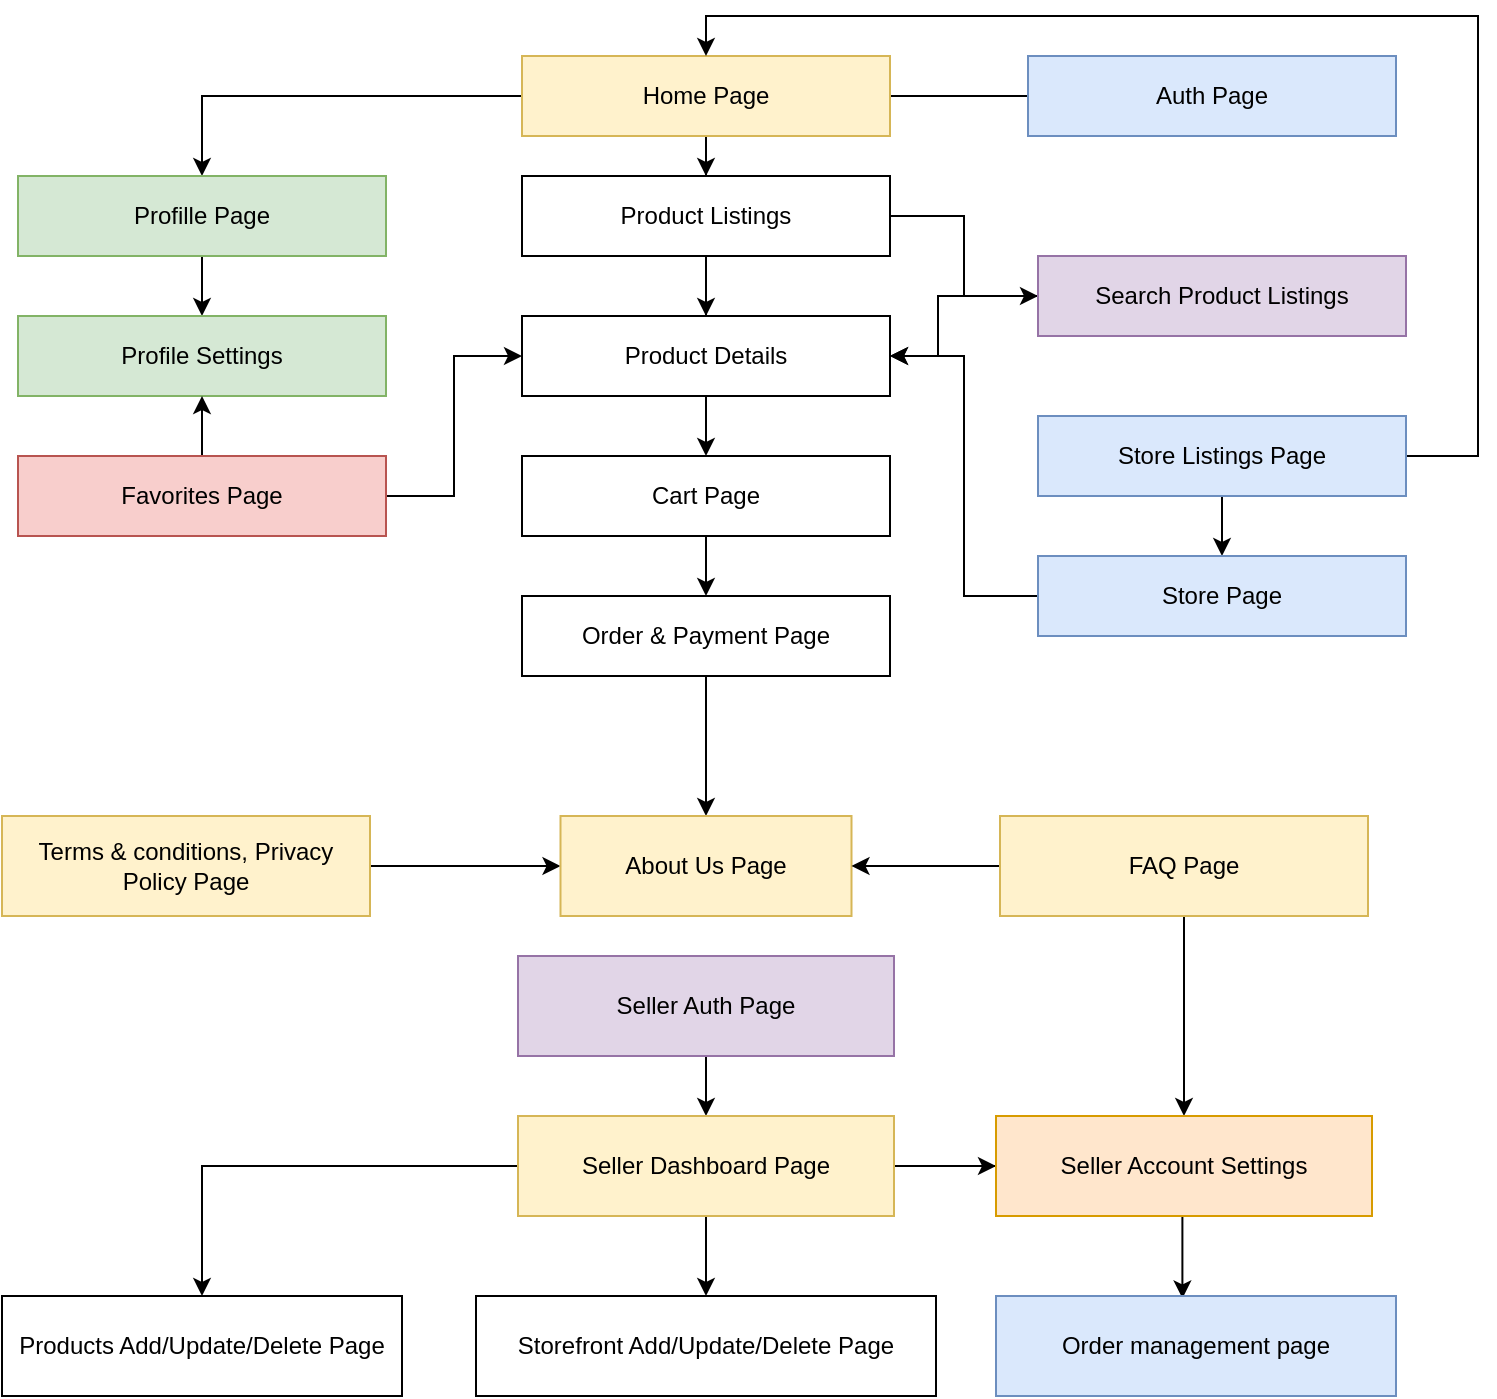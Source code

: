 <mxfile version="21.7.0" type="github">
  <diagram name="Page-1" id="pmae3yVPODafDrBMmQs1">
    <mxGraphModel dx="2662" dy="1200" grid="1" gridSize="10" guides="1" tooltips="1" connect="1" arrows="1" fold="1" page="1" pageScale="1" pageWidth="827" pageHeight="1169" math="0" shadow="0">
      <root>
        <mxCell id="0" />
        <mxCell id="1" parent="0" />
        <mxCell id="a40wpVU0w3DmStkUdpJO-24" value="" style="edgeStyle=orthogonalEdgeStyle;rounded=0;orthogonalLoop=1;jettySize=auto;html=1;" parent="1" source="a40wpVU0w3DmStkUdpJO-1" target="a40wpVU0w3DmStkUdpJO-4" edge="1">
          <mxGeometry relative="1" as="geometry" />
        </mxCell>
        <mxCell id="a40wpVU0w3DmStkUdpJO-1" value="Auth Page" style="rounded=0;whiteSpace=wrap;html=1;fillColor=#dae8fc;strokeColor=#6c8ebf;" parent="1" vertex="1">
          <mxGeometry x="575" y="100" width="184" height="40" as="geometry" />
        </mxCell>
        <mxCell id="a40wpVU0w3DmStkUdpJO-17" value="" style="edgeStyle=orthogonalEdgeStyle;rounded=0;orthogonalLoop=1;jettySize=auto;html=1;" parent="1" source="a40wpVU0w3DmStkUdpJO-3" target="a40wpVU0w3DmStkUdpJO-5" edge="1">
          <mxGeometry relative="1" as="geometry" />
        </mxCell>
        <mxCell id="a40wpVU0w3DmStkUdpJO-23" value="" style="edgeStyle=orthogonalEdgeStyle;rounded=0;orthogonalLoop=1;jettySize=auto;html=1;" parent="1" source="a40wpVU0w3DmStkUdpJO-3" target="a40wpVU0w3DmStkUdpJO-9" edge="1">
          <mxGeometry relative="1" as="geometry" />
        </mxCell>
        <mxCell id="a40wpVU0w3DmStkUdpJO-3" value="Home Page" style="rounded=0;whiteSpace=wrap;html=1;fillColor=#fff2cc;strokeColor=#d6b656;" parent="1" vertex="1">
          <mxGeometry x="322" y="100" width="184" height="40" as="geometry" />
        </mxCell>
        <mxCell id="a40wpVU0w3DmStkUdpJO-15" value="" style="edgeStyle=orthogonalEdgeStyle;rounded=0;orthogonalLoop=1;jettySize=auto;html=1;" parent="1" source="a40wpVU0w3DmStkUdpJO-4" target="a40wpVU0w3DmStkUdpJO-6" edge="1">
          <mxGeometry relative="1" as="geometry" />
        </mxCell>
        <mxCell id="a40wpVU0w3DmStkUdpJO-18" value="" style="edgeStyle=orthogonalEdgeStyle;rounded=0;orthogonalLoop=1;jettySize=auto;html=1;" parent="1" source="a40wpVU0w3DmStkUdpJO-4" target="a40wpVU0w3DmStkUdpJO-8" edge="1">
          <mxGeometry relative="1" as="geometry" />
        </mxCell>
        <mxCell id="a40wpVU0w3DmStkUdpJO-4" value="Product Listings" style="rounded=0;whiteSpace=wrap;html=1;" parent="1" vertex="1">
          <mxGeometry x="322" y="160" width="184" height="40" as="geometry" />
        </mxCell>
        <mxCell id="a40wpVU0w3DmStkUdpJO-5" value="Product Details" style="rounded=0;whiteSpace=wrap;html=1;" parent="1" vertex="1">
          <mxGeometry x="322" y="230" width="184" height="40" as="geometry" />
        </mxCell>
        <mxCell id="a40wpVU0w3DmStkUdpJO-16" value="" style="edgeStyle=orthogonalEdgeStyle;rounded=0;orthogonalLoop=1;jettySize=auto;html=1;" parent="1" source="a40wpVU0w3DmStkUdpJO-6" target="a40wpVU0w3DmStkUdpJO-7" edge="1">
          <mxGeometry relative="1" as="geometry" />
        </mxCell>
        <mxCell id="a40wpVU0w3DmStkUdpJO-6" value="Cart Page" style="rounded=0;whiteSpace=wrap;html=1;" parent="1" vertex="1">
          <mxGeometry x="322" y="300" width="184" height="40" as="geometry" />
        </mxCell>
        <mxCell id="eCm9nZn1xHiflIMN1Gaj-28" style="edgeStyle=orthogonalEdgeStyle;rounded=0;orthogonalLoop=1;jettySize=auto;html=1;entryX=0.5;entryY=0;entryDx=0;entryDy=0;" parent="1" source="a40wpVU0w3DmStkUdpJO-7" target="a40wpVU0w3DmStkUdpJO-12" edge="1">
          <mxGeometry relative="1" as="geometry" />
        </mxCell>
        <mxCell id="a40wpVU0w3DmStkUdpJO-7" value="Order &amp;amp; Payment Page" style="rounded=0;whiteSpace=wrap;html=1;" parent="1" vertex="1">
          <mxGeometry x="322" y="370" width="184" height="40" as="geometry" />
        </mxCell>
        <mxCell id="a40wpVU0w3DmStkUdpJO-22" style="edgeStyle=orthogonalEdgeStyle;rounded=0;orthogonalLoop=1;jettySize=auto;html=1;entryX=1;entryY=0.5;entryDx=0;entryDy=0;" parent="1" source="a40wpVU0w3DmStkUdpJO-8" target="a40wpVU0w3DmStkUdpJO-5" edge="1">
          <mxGeometry relative="1" as="geometry">
            <mxPoint x="590" y="270" as="targetPoint" />
            <Array as="points">
              <mxPoint x="530" y="220" />
              <mxPoint x="530" y="250" />
            </Array>
          </mxGeometry>
        </mxCell>
        <mxCell id="a40wpVU0w3DmStkUdpJO-8" value="Search Product Listings" style="rounded=0;whiteSpace=wrap;html=1;fillColor=#e1d5e7;strokeColor=#9673a6;" parent="1" vertex="1">
          <mxGeometry x="580" y="200" width="184" height="40" as="geometry" />
        </mxCell>
        <mxCell id="eCm9nZn1xHiflIMN1Gaj-5" style="edgeStyle=orthogonalEdgeStyle;rounded=0;orthogonalLoop=1;jettySize=auto;html=1;entryX=0.5;entryY=0;entryDx=0;entryDy=0;" parent="1" source="a40wpVU0w3DmStkUdpJO-9" target="eCm9nZn1xHiflIMN1Gaj-4" edge="1">
          <mxGeometry relative="1" as="geometry" />
        </mxCell>
        <mxCell id="a40wpVU0w3DmStkUdpJO-9" value="Profille Page" style="rounded=0;whiteSpace=wrap;html=1;fillColor=#d5e8d4;strokeColor=#82b366;" parent="1" vertex="1">
          <mxGeometry x="70" y="160" width="184" height="40" as="geometry" />
        </mxCell>
        <mxCell id="-k50eKzItfKri7HKqMFH-2" style="edgeStyle=orthogonalEdgeStyle;rounded=0;orthogonalLoop=1;jettySize=auto;html=1;entryX=0;entryY=0.5;entryDx=0;entryDy=0;" edge="1" parent="1" source="a40wpVU0w3DmStkUdpJO-11" target="a40wpVU0w3DmStkUdpJO-12">
          <mxGeometry relative="1" as="geometry" />
        </mxCell>
        <mxCell id="a40wpVU0w3DmStkUdpJO-11" value="Terms &amp;amp; conditions, Privacy Policy Page" style="rounded=0;whiteSpace=wrap;html=1;fillColor=#fff2cc;strokeColor=#d6b656;" parent="1" vertex="1">
          <mxGeometry x="62" y="480" width="184" height="50" as="geometry" />
        </mxCell>
        <mxCell id="a40wpVU0w3DmStkUdpJO-12" value="About Us Page" style="rounded=0;whiteSpace=wrap;html=1;fillColor=#fff2cc;strokeColor=#d6b656;" parent="1" vertex="1">
          <mxGeometry x="341.25" y="480" width="145.5" height="50" as="geometry" />
        </mxCell>
        <mxCell id="eCm9nZn1xHiflIMN1Gaj-8" value="" style="edgeStyle=orthogonalEdgeStyle;rounded=0;orthogonalLoop=1;jettySize=auto;html=1;" parent="1" source="wylSf0W57zlD3DoviU_3-1" target="eCm9nZn1xHiflIMN1Gaj-6" edge="1">
          <mxGeometry relative="1" as="geometry" />
        </mxCell>
        <mxCell id="eCm9nZn1xHiflIMN1Gaj-11" style="edgeStyle=orthogonalEdgeStyle;rounded=0;orthogonalLoop=1;jettySize=auto;html=1;entryX=0.5;entryY=0;entryDx=0;entryDy=0;" parent="1" source="wylSf0W57zlD3DoviU_3-1" target="a40wpVU0w3DmStkUdpJO-3" edge="1">
          <mxGeometry relative="1" as="geometry">
            <Array as="points">
              <mxPoint x="800" y="300" />
              <mxPoint x="800" y="80" />
              <mxPoint x="414" y="80" />
            </Array>
          </mxGeometry>
        </mxCell>
        <mxCell id="wylSf0W57zlD3DoviU_3-1" value="Store Listings Page" style="rounded=0;whiteSpace=wrap;html=1;fillColor=#dae8fc;strokeColor=#6c8ebf;" parent="1" vertex="1">
          <mxGeometry x="580" y="280" width="184" height="40" as="geometry" />
        </mxCell>
        <mxCell id="eCm9nZn1xHiflIMN1Gaj-27" style="edgeStyle=orthogonalEdgeStyle;rounded=0;orthogonalLoop=1;jettySize=auto;html=1;entryX=1;entryY=0.5;entryDx=0;entryDy=0;" parent="1" source="eCm9nZn1xHiflIMN1Gaj-2" edge="1" target="a40wpVU0w3DmStkUdpJO-12">
          <mxGeometry relative="1" as="geometry">
            <mxPoint x="510" y="480.0" as="targetPoint" />
          </mxGeometry>
        </mxCell>
        <mxCell id="-k50eKzItfKri7HKqMFH-3" value="" style="edgeStyle=orthogonalEdgeStyle;rounded=0;orthogonalLoop=1;jettySize=auto;html=1;" edge="1" parent="1" source="eCm9nZn1xHiflIMN1Gaj-2" target="eCm9nZn1xHiflIMN1Gaj-20">
          <mxGeometry relative="1" as="geometry" />
        </mxCell>
        <mxCell id="eCm9nZn1xHiflIMN1Gaj-2" value="FAQ Page" style="rounded=0;whiteSpace=wrap;html=1;fillColor=#fff2cc;strokeColor=#d6b656;" parent="1" vertex="1">
          <mxGeometry x="561" y="480" width="184" height="50" as="geometry" />
        </mxCell>
        <mxCell id="eCm9nZn1xHiflIMN1Gaj-4" value="Profile Settings" style="rounded=0;whiteSpace=wrap;html=1;fillColor=#d5e8d4;strokeColor=#82b366;" parent="1" vertex="1">
          <mxGeometry x="70" y="230" width="184" height="40" as="geometry" />
        </mxCell>
        <mxCell id="eCm9nZn1xHiflIMN1Gaj-10" style="edgeStyle=orthogonalEdgeStyle;rounded=0;orthogonalLoop=1;jettySize=auto;html=1;entryX=1;entryY=0.5;entryDx=0;entryDy=0;" parent="1" source="eCm9nZn1xHiflIMN1Gaj-6" target="a40wpVU0w3DmStkUdpJO-5" edge="1">
          <mxGeometry relative="1" as="geometry" />
        </mxCell>
        <mxCell id="eCm9nZn1xHiflIMN1Gaj-6" value="Store Page" style="rounded=0;whiteSpace=wrap;html=1;fillColor=#dae8fc;strokeColor=#6c8ebf;" parent="1" vertex="1">
          <mxGeometry x="580" y="350" width="184" height="40" as="geometry" />
        </mxCell>
        <mxCell id="eCm9nZn1xHiflIMN1Gaj-19" value="" style="edgeStyle=orthogonalEdgeStyle;rounded=0;orthogonalLoop=1;jettySize=auto;html=1;" parent="1" source="eCm9nZn1xHiflIMN1Gaj-12" target="eCm9nZn1xHiflIMN1Gaj-14" edge="1">
          <mxGeometry relative="1" as="geometry" />
        </mxCell>
        <mxCell id="eCm9nZn1xHiflIMN1Gaj-12" value="Seller Auth Page" style="rounded=0;whiteSpace=wrap;html=1;fillColor=#e1d5e7;strokeColor=#9673a6;" parent="1" vertex="1">
          <mxGeometry x="320" y="550" width="188" height="50" as="geometry" />
        </mxCell>
        <mxCell id="eCm9nZn1xHiflIMN1Gaj-17" value="" style="edgeStyle=orthogonalEdgeStyle;rounded=0;orthogonalLoop=1;jettySize=auto;html=1;" parent="1" source="eCm9nZn1xHiflIMN1Gaj-14" target="eCm9nZn1xHiflIMN1Gaj-16" edge="1">
          <mxGeometry relative="1" as="geometry" />
        </mxCell>
        <mxCell id="eCm9nZn1xHiflIMN1Gaj-18" style="edgeStyle=orthogonalEdgeStyle;rounded=0;orthogonalLoop=1;jettySize=auto;html=1;entryX=0.5;entryY=0;entryDx=0;entryDy=0;" parent="1" source="eCm9nZn1xHiflIMN1Gaj-14" target="eCm9nZn1xHiflIMN1Gaj-15" edge="1">
          <mxGeometry relative="1" as="geometry" />
        </mxCell>
        <mxCell id="eCm9nZn1xHiflIMN1Gaj-21" value="" style="edgeStyle=orthogonalEdgeStyle;rounded=0;orthogonalLoop=1;jettySize=auto;html=1;" parent="1" source="eCm9nZn1xHiflIMN1Gaj-14" target="eCm9nZn1xHiflIMN1Gaj-20" edge="1">
          <mxGeometry relative="1" as="geometry" />
        </mxCell>
        <mxCell id="rSD2QzOzjPXqcFKPqB8F-2" style="edgeStyle=orthogonalEdgeStyle;rounded=0;orthogonalLoop=1;jettySize=auto;html=1;entryX=0.466;entryY=0.024;entryDx=0;entryDy=0;entryPerimeter=0;" parent="1" source="eCm9nZn1xHiflIMN1Gaj-14" target="rSD2QzOzjPXqcFKPqB8F-1" edge="1">
          <mxGeometry relative="1" as="geometry" />
        </mxCell>
        <mxCell id="eCm9nZn1xHiflIMN1Gaj-14" value="Seller Dashboard Page" style="rounded=0;whiteSpace=wrap;html=1;fillColor=#fff2cc;strokeColor=#d6b656;" parent="1" vertex="1">
          <mxGeometry x="320" y="630" width="188" height="50" as="geometry" />
        </mxCell>
        <mxCell id="eCm9nZn1xHiflIMN1Gaj-15" value="Storefront Add/Update/Delete Page" style="rounded=0;whiteSpace=wrap;html=1;" parent="1" vertex="1">
          <mxGeometry x="299" y="720" width="230" height="50" as="geometry" />
        </mxCell>
        <mxCell id="eCm9nZn1xHiflIMN1Gaj-16" value="Products Add/Update/Delete Page" style="rounded=0;whiteSpace=wrap;html=1;" parent="1" vertex="1">
          <mxGeometry x="62" y="720" width="200" height="50" as="geometry" />
        </mxCell>
        <mxCell id="eCm9nZn1xHiflIMN1Gaj-20" value="Seller Account Settings" style="whiteSpace=wrap;html=1;rounded=0;fillColor=#ffe6cc;strokeColor=#d79b00;" parent="1" vertex="1">
          <mxGeometry x="559" y="630" width="188" height="50" as="geometry" />
        </mxCell>
        <mxCell id="eCm9nZn1xHiflIMN1Gaj-23" value="" style="edgeStyle=orthogonalEdgeStyle;rounded=0;orthogonalLoop=1;jettySize=auto;html=1;entryX=0;entryY=0.5;entryDx=0;entryDy=0;" parent="1" source="eCm9nZn1xHiflIMN1Gaj-22" target="a40wpVU0w3DmStkUdpJO-5" edge="1">
          <mxGeometry relative="1" as="geometry" />
        </mxCell>
        <mxCell id="eCm9nZn1xHiflIMN1Gaj-25" value="" style="edgeStyle=orthogonalEdgeStyle;rounded=0;orthogonalLoop=1;jettySize=auto;html=1;" parent="1" source="eCm9nZn1xHiflIMN1Gaj-22" target="eCm9nZn1xHiflIMN1Gaj-4" edge="1">
          <mxGeometry relative="1" as="geometry" />
        </mxCell>
        <mxCell id="eCm9nZn1xHiflIMN1Gaj-22" value="Favorites Page" style="rounded=0;whiteSpace=wrap;html=1;fillColor=#f8cecc;strokeColor=#b85450;" parent="1" vertex="1">
          <mxGeometry x="70" y="300" width="184" height="40" as="geometry" />
        </mxCell>
        <mxCell id="rSD2QzOzjPXqcFKPqB8F-1" value="Order management page" style="rounded=0;whiteSpace=wrap;html=1;fillColor=#dae8fc;strokeColor=#6c8ebf;" parent="1" vertex="1">
          <mxGeometry x="559" y="720" width="200" height="50" as="geometry" />
        </mxCell>
      </root>
    </mxGraphModel>
  </diagram>
</mxfile>
